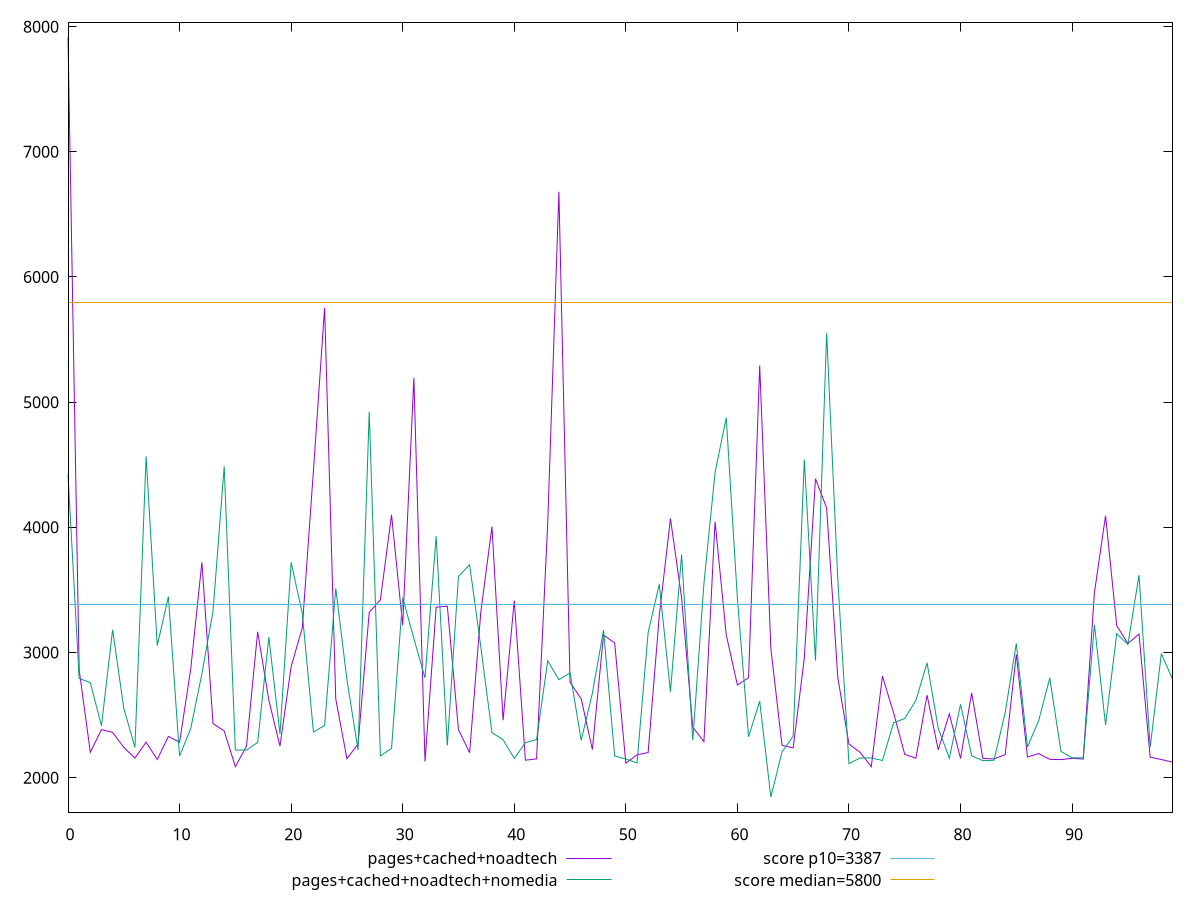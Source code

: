 reset

$pagesCachedNoadtech <<EOF
0 7913.276980016753
1 2860.8834680216196
2 2202.6225
3 2383.5964919886105
4 2361.3424680191993
5 2242.0025
6 2155.8559999999998
7 2283.786
8 2144.939627982533
9 2329.5087919813514
10 2282.7574999999997
11 2866.7443440062284
12 3720.2785800089123
13 2432.072972015047
14 2373.042611981451
15 2087.6465
16 2251.8982279944657
17 3165.211227990126
18 2619.807651998174
19 2251.2259999999997
20 2886.9194639978173
21 3196.976047986222
22 4454.471916025615
23 5753.2417879949335
24 2628.804115977716
25 2151.0159999999996
26 2268.3199999999997
27 3320.8826280106546
28 3420.084583974052
29 4099.720159987032
30 3215.7567839876538
31 5194.478788011289
32 2129.4725
33 3361.8473880097868
34 3369.9751519995098
35 2382.853983998501
36 2199.339
37 3321.4356839873194
38 4004.8184759781843
39 2458.6595639974003
40 3414.7216923551273
41 2139.2074999999995
42 2149.905
43 4036.2072377084505
44 6680.908931975209
45 2760.906952010274
46 2629.4903280021426
47 2224.3859999999995
48 3138.861796008492
49 3076.0611359829077
50 2115.8985000000002
51 2182.025
52 2200.3565
53 3294.9985800111654
54 4069.823344468018
55 3436.4494319995756
56 2403.9224999999997
57 2287.405
58 4044.7568679672113
59 3140.650287990845
60 2740.1258479858043
61 2798.2865040023567
62 5292.132378005148
63 3032.1747080177306
64 2257.9121119997253
65 2238.0085159753794
66 2955.3999799968956
67 4388.5468411014335
68 4154.161593451756
69 2799.517024010551
70 2268.4465000000005
71 2202.2650000000003
72 2087.5954999999994
73 2810.7721880080344
74 2517.582068016947
75 2186.0235000000002
76 2154.8715
77 2658.7287680121062
78 2222.365375987446
79 2509.3443160026673
80 2152.3414999999995
81 2677.1005119913816
82 2153.1995
83 2149.938
84 2183.4165
85 2984.649063997149
86 2164.4965
87 2192.046
88 2145.973
89 2144.0365
90 2154.591
91 2147.9965
92 3476.2111417376464
93 4092.9668296081722
94 3214.5058954087435
95 3071.738428012156
96 3147.1414760019657
97 2163.6165
98 2144.6085000000003
99 2123.8900000000003
EOF

$pagesCachedNoadtechNomedia <<EOF
0 4422.402575994454
1 2793.7313360010985
2 2757.704579984129
3 2414.4855
4 3181.6645879851685
5 2554.166355993939
6 2240.941
7 4566.0938999800555
8 3055.0259960089093
9 3445.571940008629
10 2172.5155
11 2392.01637601974
12 2828.584839982092
13 3330.1430000136015
14 4487.582392024993
15 2220.668
16 2219.9805
17 2281.3329999999996
18 3122.7589120185016
19 2348.356
20 3719.6646080169803
21 3312.1328078224133
22 2364.116164013505
23 2417.0308320050835
24 3511.9957759932877
25 2784.060575973761
26 2218.9465
27 4923.59023644879
28 2172.8290000000006
29 2233.6645
30 3437.399516009844
31 3111.5978560123795
32 2796.97412000661
33 3928.7813079970356
34 2257.6225
35 3608.08984001472
36 3701.148087991345
37 3045.7811960111617
38 2359.7905
39 2301.992835993088
40 2153.4965
41 2279.7545
42 2303.553
43 2933.702812012327
44 2782.149235997677
45 2837.105372018803
46 2297.701
47 2673.8738880054466
48 3177.632604012871
49 2173.1126839863186
50 2148.5575
51 2117.1029999999996
52 3159.1365517631584
53 3545.3973280088176
54 2686.7398480114225
55 3780.8749119838717
56 2298.07012800448
57 3550.1853360021832
58 4438.367695995057
59 4875.947070629276
60 3430.6986979958174
61 2326.5649999999996
62 2610.884487978328
63 1844.0705300072432
64 2206.049
65 2330.3951439866187
66 4540.244791998791
67 2936.4287120062345
68 5549.443845989315
69 3580.5018049713663
70 2112.1145
71 2156.5105
72 2157.2114999999994
73 2137.2929999999997
74 2438.3044679901595
75 2472.2829359898337
76 2617.4348920021293
77 2917.07680401721
78 2395.3081399953608
79 2155.6800000000003
80 2585.540631979132
81 2174.457
82 2135.4675
83 2138.883
84 2517.993260017324
85 3071.2499439947123
86 2244.582
87 2454.8001320004105
88 2796.141803989256
89 2209.9045000000006
90 2157.7095
91 2158.9085000000005
92 3222.392180008579
93 2421.4821319929843
94 3150.388823984015
95 3064.0402439880363
96 3618.227171996188
97 2242.3875
98 2990.3836880092867
99 2787.290423993528
EOF

set key outside below
set xrange [0:99]
set yrange [1722.686401007053:8034.661109016944]
set trange [1722.686401007053:8034.661109016944]
set terminal svg size 640, 520 enhanced background rgb 'white'
set output "report_00013_2021-02-09T12-04-24.940Z/speed-index/comparison/line/2_vs_3.svg"

plot $pagesCachedNoadtech title "pages+cached+noadtech" with line, \
     $pagesCachedNoadtechNomedia title "pages+cached+noadtech+nomedia" with line, \
     3387 title "score p10=3387", \
     5800 title "score median=5800"

reset
